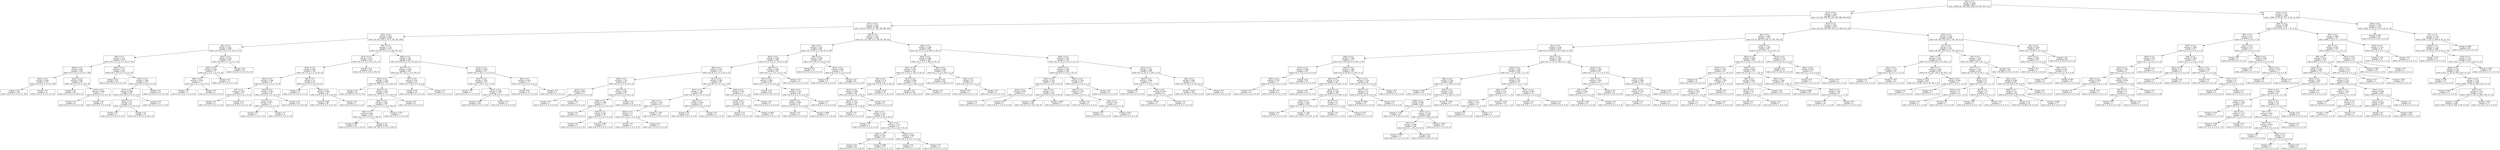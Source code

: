 digraph Tree {
node [shape=box] ;
0 [label="X[2] <= 0.5\nentropy = 3.169\nsamples = 8676\nvalue = [999, 941, 931, 985, 1000, 975, 967, 967, 911]"] ;
1 [label="X[11] <= 0.5\nentropy = 2.943\nsamples = 6711\nvalue = [0, 914, 878, 942, 293, 959, 886, 946, 893]"] ;
0 -> 1 [labeldistance=2.5, labelangle=45, headlabel="True"] ;
2 [label="X[17] <= 0.5\nentropy = 2.537\nsamples = 3599\nvalue = [0, 613, 353, 0, 31, 784, 282, 689, 847]"] ;
1 -> 2 ;
3 [label="X[23] <= 0.5\nentropy = 2.203\nsamples = 2383\nvalue = [0, 501, 253, 0, 10, 0, 233, 581, 805]"] ;
2 -> 3 ;
4 [label="X[5] <= 0.5\nentropy = 1.637\nsamples = 1308\nvalue = [0, 223, 174, 0, 5, 0, 133, 0, 773]"] ;
3 -> 4 ;
5 [label="X[8] <= 0.5\nentropy = 1.18\nsamples = 1072\nvalue = [0, 0, 174, 0, 4, 0, 133, 0, 761]"] ;
4 -> 5 ;
6 [label="X[20] <= 0.5\nentropy = 0.49\nsamples = 818\nvalue = [0, 0, 0, 0, 4, 0, 76, 0, 738]"] ;
5 -> 6 ;
7 [label="X[24] <= 0.5\nentropy = 0.049\nsamples = 733\nvalue = [0, 0, 0, 0, 4, 0, 0, 0, 729]"] ;
6 -> 7 ;
8 [label="entropy = 0.0\nsamples = 729\nvalue = [0, 0, 0, 0, 0, 0, 0, 0, 729]"] ;
7 -> 8 ;
9 [label="entropy = 0.0\nsamples = 4\nvalue = [0, 0, 0, 0, 4, 0, 0, 0, 0]"] ;
7 -> 9 ;
10 [label="X[12] <= 0.5\nentropy = 0.487\nsamples = 85\nvalue = [0, 0, 0, 0, 0, 0, 76, 0, 9]"] ;
6 -> 10 ;
11 [label="entropy = 0.0\nsamples = 68\nvalue = [0, 0, 0, 0, 0, 0, 68, 0, 0]"] ;
10 -> 11 ;
12 [label="X[16] <= 0.5\nentropy = 0.998\nsamples = 17\nvalue = [0, 0, 0, 0, 0, 0, 8, 0, 9]"] ;
10 -> 12 ;
13 [label="entropy = 0.0\nsamples = 8\nvalue = [0, 0, 0, 0, 0, 0, 8, 0, 0]"] ;
12 -> 13 ;
14 [label="entropy = 0.0\nsamples = 9\nvalue = [0, 0, 0, 0, 0, 0, 0, 0, 9]"] ;
12 -> 14 ;
15 [label="X[22] <= 0.5\nentropy = 1.171\nsamples = 254\nvalue = [0, 0, 174, 0, 0, 0, 57, 0, 23]"] ;
5 -> 15 ;
16 [label="entropy = 0.0\nsamples = 132\nvalue = [0, 0, 132, 0, 0, 0, 0, 0, 0]"] ;
15 -> 16 ;
17 [label="X[19] <= 0.5\nentropy = 1.496\nsamples = 122\nvalue = [0, 0, 42, 0, 0, 0, 57, 0, 23]"] ;
15 -> 17 ;
18 [label="X[15] <= 0.5\nentropy = 0.983\nsamples = 99\nvalue = [0, 0, 42, 0, 0, 0, 57, 0, 0]"] ;
17 -> 18 ;
19 [label="X[26] <= 0.5\nentropy = 1.0\nsamples = 82\nvalue = [0, 0, 42, 0, 0, 0, 40, 0, 0]"] ;
18 -> 19 ;
20 [label="entropy = 0.0\nsamples = 3\nvalue = [0, 0, 3, 0, 0, 0, 0, 0, 0]"] ;
19 -> 20 ;
21 [label="entropy = 1.0\nsamples = 79\nvalue = [0, 0, 39, 0, 0, 0, 40, 0, 0]"] ;
19 -> 21 ;
22 [label="entropy = 0.0\nsamples = 17\nvalue = [0, 0, 0, 0, 0, 0, 17, 0, 0]"] ;
18 -> 22 ;
23 [label="entropy = 0.0\nsamples = 23\nvalue = [0, 0, 0, 0, 0, 0, 0, 0, 23]"] ;
17 -> 23 ;
24 [label="X[13] <= 0.5\nentropy = 0.329\nsamples = 236\nvalue = [0, 223, 0, 0, 1, 0, 0, 0, 12]"] ;
4 -> 24 ;
25 [label="X[26] <= 0.5\nentropy = 0.906\nsamples = 15\nvalue = [0, 2, 0, 0, 1, 0, 0, 0, 12]"] ;
24 -> 25 ;
26 [label="X[8] <= 0.5\nentropy = 0.918\nsamples = 3\nvalue = [0, 2, 0, 0, 1, 0, 0, 0, 0]"] ;
25 -> 26 ;
27 [label="entropy = 1.0\nsamples = 2\nvalue = [0, 1, 0, 0, 1, 0, 0, 0, 0]"] ;
26 -> 27 ;
28 [label="entropy = 0.0\nsamples = 1\nvalue = [0, 1, 0, 0, 0, 0, 0, 0, 0]"] ;
26 -> 28 ;
29 [label="entropy = 0.0\nsamples = 12\nvalue = [0, 0, 0, 0, 0, 0, 0, 0, 12]"] ;
25 -> 29 ;
30 [label="entropy = 0.0\nsamples = 221\nvalue = [0, 221, 0, 0, 0, 0, 0, 0, 0]"] ;
24 -> 30 ;
31 [label="X[5] <= 0.5\nentropy = 1.767\nsamples = 1075\nvalue = [0, 278, 79, 0, 5, 0, 100, 581, 32]"] ;
3 -> 31 ;
32 [label="X[13] <= 0.5\nentropy = 0.713\nsamples = 426\nvalue = [0, 0, 0, 0, 3, 0, 21, 371, 31]"] ;
31 -> 32 ;
33 [label="X[19] <= 0.5\nentropy = 1.667\nsamples = 100\nvalue = [0, 0, 0, 0, 3, 0, 21, 45, 31]"] ;
32 -> 33 ;
34 [label="X[10] <= 0.5\nentropy = 1.288\nsamples = 37\nvalue = [0, 0, 0, 0, 3, 0, 21, 13, 0]"] ;
33 -> 34 ;
35 [label="X[7] <= 0.5\nentropy = 0.619\nsamples = 13\nvalue = [0, 0, 0, 0, 0, 0, 2, 11, 0]"] ;
34 -> 35 ;
36 [label="entropy = 0.0\nsamples = 2\nvalue = [0, 0, 0, 0, 0, 0, 2, 0, 0]"] ;
35 -> 36 ;
37 [label="entropy = 0.0\nsamples = 11\nvalue = [0, 0, 0, 0, 0, 0, 0, 11, 0]"] ;
35 -> 37 ;
38 [label="X[26] <= 0.5\nentropy = 0.941\nsamples = 24\nvalue = [0, 0, 0, 0, 3, 0, 19, 2, 0]"] ;
34 -> 38 ;
39 [label="X[15] <= 0.5\nentropy = 0.971\nsamples = 5\nvalue = [0, 0, 0, 0, 3, 0, 0, 2, 0]"] ;
38 -> 39 ;
40 [label="entropy = 0.0\nsamples = 1\nvalue = [0, 0, 0, 0, 1, 0, 0, 0, 0]"] ;
39 -> 40 ;
41 [label="entropy = 1.0\nsamples = 4\nvalue = [0, 0, 0, 0, 2, 0, 0, 2, 0]"] ;
39 -> 41 ;
42 [label="entropy = 0.0\nsamples = 19\nvalue = [0, 0, 0, 0, 0, 0, 19, 0, 0]"] ;
38 -> 42 ;
43 [label="X[6] <= 0.5\nentropy = 1.0\nsamples = 63\nvalue = [0, 0, 0, 0, 0, 0, 0, 32, 31]"] ;
33 -> 43 ;
44 [label="entropy = 0.0\nsamples = 4\nvalue = [0, 0, 0, 0, 0, 0, 0, 4, 0]"] ;
43 -> 44 ;
45 [label="X[24] <= 0.5\nentropy = 0.998\nsamples = 59\nvalue = [0, 0, 0, 0, 0, 0, 0, 28, 31]"] ;
43 -> 45 ;
46 [label="entropy = 0.997\nsamples = 58\nvalue = [0, 0, 0, 0, 0, 0, 0, 27, 31]"] ;
45 -> 46 ;
47 [label="entropy = 0.0\nsamples = 1\nvalue = [0, 0, 0, 0, 0, 0, 0, 1, 0]"] ;
45 -> 47 ;
48 [label="entropy = 0.0\nsamples = 326\nvalue = [0, 0, 0, 0, 0, 0, 0, 326, 0]"] ;
32 -> 48 ;
49 [label="X[20] <= 0.5\nentropy = 1.83\nsamples = 649\nvalue = [0, 278, 79, 0, 2, 0, 79, 210, 1]"] ;
31 -> 49 ;
50 [label="X[13] <= 0.5\nentropy = 1.306\nsamples = 438\nvalue = [0, 207, 29, 0, 1, 0, 0, 201, 0]"] ;
49 -> 50 ;
51 [label="X[19] <= 0.5\nentropy = 1.022\nsamples = 408\nvalue = [0, 206, 0, 0, 1, 0, 0, 201, 0]"] ;
50 -> 51 ;
52 [label="entropy = 0.0\nsamples = 29\nvalue = [0, 29, 0, 0, 0, 0, 0, 0, 0]"] ;
51 -> 52 ;
53 [label="X[10] <= 0.5\nentropy = 1.021\nsamples = 379\nvalue = [0, 177, 0, 0, 1, 0, 0, 201, 0]"] ;
51 -> 53 ;
54 [label="X[24] <= 0.5\nentropy = 1.023\nsamples = 370\nvalue = [0, 177, 0, 0, 1, 0, 0, 192, 0]"] ;
53 -> 54 ;
55 [label="X[6] <= 0.5\nentropy = 0.998\nsamples = 363\nvalue = [0, 173, 0, 0, 0, 0, 0, 190, 0]"] ;
54 -> 55 ;
56 [label="entropy = 0.937\nsamples = 65\nvalue = [0, 23, 0, 0, 0, 0, 0, 42, 0]"] ;
55 -> 56 ;
57 [label="entropy = 1.0\nsamples = 298\nvalue = [0, 150, 0, 0, 0, 0, 0, 148, 0]"] ;
55 -> 57 ;
58 [label="entropy = 1.379\nsamples = 7\nvalue = [0, 4, 0, 0, 1, 0, 0, 2, 0]"] ;
54 -> 58 ;
59 [label="entropy = 0.0\nsamples = 9\nvalue = [0, 0, 0, 0, 0, 0, 0, 9, 0]"] ;
53 -> 59 ;
60 [label="X[7] <= 0.5\nentropy = 0.211\nsamples = 30\nvalue = [0, 1, 29, 0, 0, 0, 0, 0, 0]"] ;
50 -> 60 ;
61 [label="entropy = 0.0\nsamples = 29\nvalue = [0, 0, 29, 0, 0, 0, 0, 0, 0]"] ;
60 -> 61 ;
62 [label="entropy = 0.0\nsamples = 1\nvalue = [0, 1, 0, 0, 0, 0, 0, 0, 0]"] ;
60 -> 62 ;
63 [label="X[15] <= 0.5\nentropy = 1.819\nsamples = 211\nvalue = [0, 71, 50, 0, 1, 0, 79, 9, 1]"] ;
49 -> 63 ;
64 [label="X[12] <= 0.5\nentropy = 1.551\nsamples = 138\nvalue = [0, 71, 50, 0, 1, 0, 7, 9, 0]"] ;
63 -> 64 ;
65 [label="entropy = 0.0\nsamples = 1\nvalue = [0, 0, 0, 0, 1, 0, 0, 0, 0]"] ;
64 -> 65 ;
66 [label="X[10] <= 0.5\nentropy = 1.499\nsamples = 137\nvalue = [0, 71, 50, 0, 0, 0, 7, 9, 0]"] ;
64 -> 66 ;
67 [label="entropy = 1.503\nsamples = 136\nvalue = [0, 70, 50, 0, 0, 0, 7, 9, 0]"] ;
66 -> 67 ;
68 [label="entropy = 0.0\nsamples = 1\nvalue = [0, 1, 0, 0, 0, 0, 0, 0, 0]"] ;
66 -> 68 ;
69 [label="X[9] <= 0.5\nentropy = 0.104\nsamples = 73\nvalue = [0, 0, 0, 0, 0, 0, 72, 0, 1]"] ;
63 -> 69 ;
70 [label="entropy = 0.0\nsamples = 72\nvalue = [0, 0, 0, 0, 0, 0, 72, 0, 0]"] ;
69 -> 70 ;
71 [label="entropy = 0.0\nsamples = 1\nvalue = [0, 0, 0, 0, 0, 0, 0, 0, 1]"] ;
69 -> 71 ;
72 [label="X[0] <= 0.5\nentropy = 1.787\nsamples = 1216\nvalue = [0, 112, 100, 0, 21, 784, 49, 108, 42]"] ;
2 -> 72 ;
73 [label="X[4] <= 0.5\nentropy = 2.521\nsamples = 293\nvalue = [0, 37, 69, 0, 11, 89, 35, 13, 39]"] ;
72 -> 73 ;
74 [label="X[22] <= 0.5\nentropy = 2.298\nsamples = 209\nvalue = [0, 37, 4, 0, 11, 79, 35, 4, 39]"] ;
73 -> 74 ;
75 [label="X[5] <= 0.5\nentropy = 2.337\nsamples = 110\nvalue = [0, 26, 3, 0, 11, 4, 35, 4, 27]"] ;
74 -> 75 ;
76 [label="X[20] <= 0.5\nentropy = 1.331\nsamples = 45\nvalue = [0, 0, 1, 0, 0, 4, 33, 3, 4]"] ;
75 -> 76 ;
77 [label="X[10] <= 0.5\nentropy = 0.811\nsamples = 4\nvalue = [0, 0, 1, 0, 0, 0, 0, 3, 0]"] ;
76 -> 77 ;
78 [label="entropy = 0.0\nsamples = 1\nvalue = [0, 0, 1, 0, 0, 0, 0, 0, 0]"] ;
77 -> 78 ;
79 [label="entropy = 0.0\nsamples = 3\nvalue = [0, 0, 0, 0, 0, 0, 0, 3, 0]"] ;
77 -> 79 ;
80 [label="X[12] <= 0.5\nentropy = 0.907\nsamples = 41\nvalue = [0, 0, 0, 0, 0, 4, 33, 0, 4]"] ;
76 -> 80 ;
81 [label="X[24] <= 0.5\nentropy = 1.468\nsamples = 17\nvalue = [0, 0, 0, 0, 0, 4, 9, 0, 4]"] ;
80 -> 81 ;
82 [label="entropy = 0.0\nsamples = 4\nvalue = [0, 0, 0, 0, 0, 0, 0, 0, 4]"] ;
81 -> 82 ;
83 [label="X[10] <= 0.5\nentropy = 0.89\nsamples = 13\nvalue = [0, 0, 0, 0, 0, 4, 9, 0, 0]"] ;
81 -> 83 ;
84 [label="entropy = 0.0\nsamples = 4\nvalue = [0, 0, 0, 0, 0, 0, 4, 0, 0]"] ;
83 -> 84 ;
85 [label="entropy = 0.991\nsamples = 9\nvalue = [0, 0, 0, 0, 0, 4, 5, 0, 0]"] ;
83 -> 85 ;
86 [label="entropy = 0.0\nsamples = 24\nvalue = [0, 0, 0, 0, 0, 0, 24, 0, 0]"] ;
80 -> 86 ;
87 [label="X[13] <= 0.5\nentropy = 1.895\nsamples = 65\nvalue = [0, 26, 2, 0, 11, 0, 2, 1, 23]"] ;
75 -> 87 ;
88 [label="X[12] <= 0.5\nentropy = 1.403\nsamples = 38\nvalue = [0, 23, 2, 0, 11, 0, 2, 0, 0]"] ;
87 -> 88 ;
89 [label="X[8] <= 0.5\nentropy = 1.199\nsamples = 16\nvalue = [0, 3, 2, 0, 11, 0, 0, 0, 0]"] ;
88 -> 89 ;
90 [label="X[20] <= 0.5\nentropy = 1.0\nsamples = 2\nvalue = [0, 1, 0, 0, 1, 0, 0, 0, 0]"] ;
89 -> 90 ;
91 [label="entropy = 0.0\nsamples = 1\nvalue = [0, 0, 0, 0, 1, 0, 0, 0, 0]"] ;
90 -> 91 ;
92 [label="entropy = 0.0\nsamples = 1\nvalue = [0, 1, 0, 0, 0, 0, 0, 0, 0]"] ;
90 -> 92 ;
93 [label="entropy = 1.149\nsamples = 14\nvalue = [0, 2, 2, 0, 10, 0, 0, 0, 0]"] ;
89 -> 93 ;
94 [label="X[8] <= 0.5\nentropy = 0.439\nsamples = 22\nvalue = [0, 20, 0, 0, 0, 0, 2, 0, 0]"] ;
88 -> 94 ;
95 [label="entropy = 0.0\nsamples = 20\nvalue = [0, 20, 0, 0, 0, 0, 0, 0, 0]"] ;
94 -> 95 ;
96 [label="entropy = 0.0\nsamples = 2\nvalue = [0, 0, 0, 0, 0, 0, 2, 0, 0]"] ;
94 -> 96 ;
97 [label="X[24] <= 0.5\nentropy = 0.725\nsamples = 27\nvalue = [0, 3, 0, 0, 0, 0, 0, 1, 23]"] ;
87 -> 97 ;
98 [label="X[18] <= 0.5\nentropy = 0.25\nsamples = 24\nvalue = [0, 0, 0, 0, 0, 0, 0, 1, 23]"] ;
97 -> 98 ;
99 [label="entropy = 0.0\nsamples = 14\nvalue = [0, 0, 0, 0, 0, 0, 0, 0, 14]"] ;
98 -> 99 ;
100 [label="entropy = 0.469\nsamples = 10\nvalue = [0, 0, 0, 0, 0, 0, 0, 1, 9]"] ;
98 -> 100 ;
101 [label="entropy = 0.0\nsamples = 3\nvalue = [0, 3, 0, 0, 0, 0, 0, 0, 0]"] ;
97 -> 101 ;
102 [label="X[6] <= 0.5\nentropy = 1.092\nsamples = 99\nvalue = [0, 11, 1, 0, 0, 75, 0, 0, 12]"] ;
74 -> 102 ;
103 [label="X[10] <= 0.5\nentropy = 0.662\nsamples = 88\nvalue = [0, 0, 1, 0, 0, 75, 0, 0, 12]"] ;
102 -> 103 ;
104 [label="entropy = 0.0\nsamples = 64\nvalue = [0, 0, 0, 0, 0, 64, 0, 0, 0]"] ;
103 -> 104 ;
105 [label="X[8] <= 0.5\nentropy = 1.207\nsamples = 24\nvalue = [0, 0, 1, 0, 0, 11, 0, 0, 12]"] ;
103 -> 105 ;
106 [label="X[26] <= 0.5\nentropy = 0.999\nsamples = 23\nvalue = [0, 0, 0, 0, 0, 11, 0, 0, 12]"] ;
105 -> 106 ;
107 [label="entropy = 0.0\nsamples = 4\nvalue = [0, 0, 0, 0, 0, 4, 0, 0, 0]"] ;
106 -> 107 ;
108 [label="entropy = 0.949\nsamples = 19\nvalue = [0, 0, 0, 0, 0, 7, 0, 0, 12]"] ;
106 -> 108 ;
109 [label="entropy = 0.0\nsamples = 1\nvalue = [0, 0, 1, 0, 0, 0, 0, 0, 0]"] ;
105 -> 109 ;
110 [label="entropy = 0.0\nsamples = 11\nvalue = [0, 11, 0, 0, 0, 0, 0, 0, 0]"] ;
102 -> 110 ;
111 [label="X[8] <= 0.5\nentropy = 0.997\nsamples = 84\nvalue = [0, 0, 65, 0, 0, 10, 0, 9, 0]"] ;
73 -> 111 ;
112 [label="entropy = 0.0\nsamples = 10\nvalue = [0, 0, 0, 0, 0, 10, 0, 0, 0]"] ;
111 -> 112 ;
113 [label="X[12] <= 0.5\nentropy = 0.534\nsamples = 74\nvalue = [0, 0, 65, 0, 0, 0, 0, 9, 0]"] ;
111 -> 113 ;
114 [label="entropy = 0.0\nsamples = 9\nvalue = [0, 0, 0, 0, 0, 0, 0, 9, 0]"] ;
113 -> 114 ;
115 [label="entropy = 0.0\nsamples = 65\nvalue = [0, 0, 65, 0, 0, 0, 0, 0, 0]"] ;
113 -> 115 ;
116 [label="X[8] <= 0.5\nentropy = 1.294\nsamples = 923\nvalue = [0, 75, 31, 0, 10, 695, 14, 95, 3]"] ;
72 -> 116 ;
117 [label="X[18] <= 0.5\nentropy = 0.694\nsamples = 549\nvalue = [0, 1, 0, 0, 5, 483, 13, 45, 2]"] ;
116 -> 117 ;
118 [label="X[21] <= 0.5\nentropy = 1.307\nsamples = 202\nvalue = [0, 0, 0, 0, 5, 138, 13, 44, 2]"] ;
117 -> 118 ;
119 [label="X[3] <= 0.5\nentropy = 1.73\nsamples = 81\nvalue = [0, 0, 0, 0, 4, 18, 13, 44, 2]"] ;
118 -> 119 ;
120 [label="X[14] <= 0.5\nentropy = 1.486\nsamples = 69\nvalue = [0, 0, 0, 0, 4, 16, 3, 44, 2]"] ;
119 -> 120 ;
121 [label="X[23] <= 0.5\nentropy = 1.238\nsamples = 65\nvalue = [0, 0, 0, 0, 0, 16, 3, 44, 2]"] ;
120 -> 121 ;
122 [label="entropy = 0.0\nsamples = 3\nvalue = [0, 0, 0, 0, 0, 0, 3, 0, 0]"] ;
121 -> 122 ;
123 [label="X[4] <= 0.5\nentropy = 1.015\nsamples = 62\nvalue = [0, 0, 0, 0, 0, 16, 0, 44, 2]"] ;
121 -> 123 ;
124 [label="entropy = 0.0\nsamples = 11\nvalue = [0, 0, 0, 0, 0, 0, 0, 11, 0]"] ;
123 -> 124 ;
125 [label="X[7] <= 0.5\nentropy = 1.114\nsamples = 51\nvalue = [0, 0, 0, 0, 0, 16, 0, 33, 2]"] ;
123 -> 125 ;
126 [label="X[20] <= 0.5\nentropy = 0.811\nsamples = 44\nvalue = [0, 0, 0, 0, 0, 11, 0, 33, 0]"] ;
125 -> 126 ;
127 [label="entropy = 0.0\nsamples = 26\nvalue = [0, 0, 0, 0, 0, 0, 0, 26, 0]"] ;
126 -> 127 ;
128 [label="entropy = 0.964\nsamples = 18\nvalue = [0, 0, 0, 0, 0, 11, 0, 7, 0]"] ;
126 -> 128 ;
129 [label="X[26] <= 0.5\nentropy = 0.863\nsamples = 7\nvalue = [0, 0, 0, 0, 0, 5, 0, 0, 2]"] ;
125 -> 129 ;
130 [label="entropy = 0.0\nsamples = 5\nvalue = [0, 0, 0, 0, 0, 5, 0, 0, 0]"] ;
129 -> 130 ;
131 [label="entropy = 0.0\nsamples = 2\nvalue = [0, 0, 0, 0, 0, 0, 0, 0, 2]"] ;
129 -> 131 ;
132 [label="entropy = 0.0\nsamples = 4\nvalue = [0, 0, 0, 0, 4, 0, 0, 0, 0]"] ;
120 -> 132 ;
133 [label="entropy = 0.65\nsamples = 12\nvalue = [0, 0, 0, 0, 0, 2, 10, 0, 0]"] ;
119 -> 133 ;
134 [label="X[14] <= 0.5\nentropy = 0.069\nsamples = 121\nvalue = [0, 0, 0, 0, 1, 120, 0, 0, 0]"] ;
118 -> 134 ;
135 [label="entropy = 0.0\nsamples = 120\nvalue = [0, 0, 0, 0, 0, 120, 0, 0, 0]"] ;
134 -> 135 ;
136 [label="entropy = 0.0\nsamples = 1\nvalue = [0, 0, 0, 0, 1, 0, 0, 0, 0]"] ;
134 -> 136 ;
137 [label="X[6] <= 0.5\nentropy = 0.057\nsamples = 347\nvalue = [0, 1, 0, 0, 0, 345, 0, 1, 0]"] ;
117 -> 137 ;
138 [label="entropy = 0.0\nsamples = 345\nvalue = [0, 0, 0, 0, 0, 345, 0, 0, 0]"] ;
137 -> 138 ;
139 [label="X[22] <= 0.5\nentropy = 1.0\nsamples = 2\nvalue = [0, 1, 0, 0, 0, 0, 0, 1, 0]"] ;
137 -> 139 ;
140 [label="entropy = 0.0\nsamples = 1\nvalue = [0, 0, 0, 0, 0, 0, 0, 1, 0]"] ;
139 -> 140 ;
141 [label="entropy = 0.0\nsamples = 1\nvalue = [0, 1, 0, 0, 0, 0, 0, 0, 0]"] ;
139 -> 141 ;
142 [label="X[20] <= 0.5\nentropy = 1.742\nsamples = 374\nvalue = [0, 74, 31, 0, 5, 212, 1, 50, 1]"] ;
116 -> 142 ;
143 [label="X[19] <= 0.5\nentropy = 1.769\nsamples = 186\nvalue = [0, 62, 6, 0, 0, 67, 0, 50, 1]"] ;
142 -> 143 ;
144 [label="X[23] <= 0.5\nentropy = 1.615\nsamples = 170\nvalue = [0, 53, 1, 0, 0, 67, 0, 49, 0]"] ;
143 -> 144 ;
145 [label="X[14] <= 0.5\nentropy = 0.918\nsamples = 3\nvalue = [0, 2, 1, 0, 0, 0, 0, 0, 0]"] ;
144 -> 145 ;
146 [label="entropy = 0.0\nsamples = 2\nvalue = [0, 2, 0, 0, 0, 0, 0, 0, 0]"] ;
145 -> 146 ;
147 [label="entropy = 0.0\nsamples = 1\nvalue = [0, 0, 1, 0, 0, 0, 0, 0, 0]"] ;
145 -> 147 ;
148 [label="X[4] <= 0.5\nentropy = 1.57\nsamples = 167\nvalue = [0, 51, 0, 0, 0, 67, 0, 49, 0]"] ;
144 -> 148 ;
149 [label="entropy = 1.566\nsamples = 160\nvalue = [0, 51, 0, 0, 0, 65, 0, 44, 0]"] ;
148 -> 149 ;
150 [label="entropy = 0.863\nsamples = 7\nvalue = [0, 0, 0, 0, 0, 2, 0, 5, 0]"] ;
148 -> 150 ;
151 [label="X[25] <= 0.5\nentropy = 1.491\nsamples = 16\nvalue = [0, 9, 5, 0, 0, 0, 0, 1, 1]"] ;
143 -> 151 ;
152 [label="X[23] <= 0.5\nentropy = 1.149\nsamples = 7\nvalue = [0, 0, 5, 0, 0, 0, 0, 1, 1]"] ;
151 -> 152 ;
153 [label="entropy = 0.0\nsamples = 1\nvalue = [0, 0, 0, 0, 0, 0, 0, 0, 1]"] ;
152 -> 153 ;
154 [label="X[4] <= 0.5\nentropy = 0.65\nsamples = 6\nvalue = [0, 0, 5, 0, 0, 0, 0, 1, 0]"] ;
152 -> 154 ;
155 [label="entropy = 0.0\nsamples = 2\nvalue = [0, 0, 2, 0, 0, 0, 0, 0, 0]"] ;
154 -> 155 ;
156 [label="entropy = 0.811\nsamples = 4\nvalue = [0, 0, 3, 0, 0, 0, 0, 1, 0]"] ;
154 -> 156 ;
157 [label="entropy = 0.0\nsamples = 9\nvalue = [0, 9, 0, 0, 0, 0, 0, 0, 0]"] ;
151 -> 157 ;
158 [label="X[13] <= 0.5\nentropy = 1.109\nsamples = 188\nvalue = [0, 12, 25, 0, 5, 145, 1, 0, 0]"] ;
142 -> 158 ;
159 [label="X[25] <= 0.5\nentropy = 1.296\nsamples = 13\nvalue = [0, 0, 7, 0, 5, 0, 1, 0, 0]"] ;
158 -> 159 ;
160 [label="entropy = 0.0\nsamples = 5\nvalue = [0, 0, 0, 0, 5, 0, 0, 0, 0]"] ;
159 -> 160 ;
161 [label="X[5] <= 0.5\nentropy = 0.544\nsamples = 8\nvalue = [0, 0, 7, 0, 0, 0, 1, 0, 0]"] ;
159 -> 161 ;
162 [label="entropy = 0.811\nsamples = 4\nvalue = [0, 0, 3, 0, 0, 0, 1, 0, 0]"] ;
161 -> 162 ;
163 [label="entropy = 0.0\nsamples = 4\nvalue = [0, 0, 4, 0, 0, 0, 0, 0, 0]"] ;
161 -> 163 ;
164 [label="X[4] <= 0.5\nentropy = 0.827\nsamples = 175\nvalue = [0, 12, 18, 0, 0, 145, 0, 0, 0]"] ;
158 -> 164 ;
165 [label="entropy = 0.857\nsamples = 166\nvalue = [0, 12, 18, 0, 0, 136, 0, 0, 0]"] ;
164 -> 165 ;
166 [label="entropy = 0.0\nsamples = 9\nvalue = [0, 0, 0, 0, 0, 9, 0, 0, 0]"] ;
164 -> 166 ;
167 [label="X[12] <= 0.5\nentropy = 2.661\nsamples = 3112\nvalue = [0, 301, 525, 942, 262, 175, 604, 257, 46]"] ;
1 -> 167 ;
168 [label="X[4] <= 0.5\nentropy = 2.497\nsamples = 1503\nvalue = [0, 19, 249, 216, 262, 10, 455, 249, 43]"] ;
167 -> 168 ;
169 [label="X[1] <= 0.5\nentropy = 2.148\nsamples = 1076\nvalue = [0, 19, 244, 57, 261, 8, 432, 12, 43]"] ;
168 -> 169 ;
170 [label="X[20] <= 0.5\nentropy = 1.444\nsamples = 717\nvalue = [0, 8, 232, 24, 19, 0, 423, 11, 0]"] ;
169 -> 170 ;
171 [label="X[13] <= 0.5\nentropy = 0.364\nsamples = 187\nvalue = [0, 0, 174, 0, 13, 0, 0, 0, 0]"] ;
170 -> 171 ;
172 [label="X[25] <= 0.5\nentropy = 0.787\nsamples = 17\nvalue = [0, 0, 4, 0, 13, 0, 0, 0, 0]"] ;
171 -> 172 ;
173 [label="entropy = 0.0\nsamples = 13\nvalue = [0, 0, 0, 0, 13, 0, 0, 0, 0]"] ;
172 -> 173 ;
174 [label="entropy = 0.0\nsamples = 4\nvalue = [0, 0, 4, 0, 0, 0, 0, 0, 0]"] ;
172 -> 174 ;
175 [label="entropy = 0.0\nsamples = 170\nvalue = [0, 0, 170, 0, 0, 0, 0, 0, 0]"] ;
171 -> 175 ;
176 [label="X[16] <= 0.5\nentropy = 1.092\nsamples = 530\nvalue = [0, 8, 58, 24, 6, 0, 423, 11, 0]"] ;
170 -> 176 ;
177 [label="X[8] <= 0.5\nentropy = 0.704\nsamples = 481\nvalue = [0, 8, 37, 2, 0, 0, 423, 11, 0]"] ;
176 -> 177 ;
178 [label="entropy = 0.0\nsamples = 277\nvalue = [0, 0, 0, 0, 0, 0, 277, 0, 0]"] ;
177 -> 178 ;
179 [label="X[22] <= 0.5\nentropy = 1.268\nsamples = 204\nvalue = [0, 8, 37, 2, 0, 0, 146, 11, 0]"] ;
177 -> 179 ;
180 [label="X[26] <= 0.5\nentropy = 1.224\nsamples = 198\nvalue = [0, 5, 37, 2, 0, 0, 143, 11, 0]"] ;
179 -> 180 ;
181 [label="entropy = 0.0\nsamples = 3\nvalue = [0, 0, 3, 0, 0, 0, 0, 0, 0]"] ;
180 -> 181 ;
182 [label="entropy = 1.205\nsamples = 195\nvalue = [0, 5, 34, 2, 0, 0, 143, 11, 0]"] ;
180 -> 182 ;
183 [label="X[13] <= 0.5\nentropy = 1.0\nsamples = 6\nvalue = [0, 3, 0, 0, 0, 0, 3, 0, 0]"] ;
179 -> 183 ;
184 [label="entropy = 0.0\nsamples = 1\nvalue = [0, 0, 0, 0, 0, 0, 1, 0, 0]"] ;
183 -> 184 ;
185 [label="entropy = 0.971\nsamples = 5\nvalue = [0, 3, 0, 0, 0, 0, 2, 0, 0]"] ;
183 -> 185 ;
186 [label="X[7] <= 0.5\nentropy = 1.414\nsamples = 49\nvalue = [0, 0, 21, 22, 6, 0, 0, 0, 0]"] ;
176 -> 186 ;
187 [label="X[14] <= 0.5\nentropy = 1.0\nsamples = 43\nvalue = [0, 0, 21, 22, 0, 0, 0, 0, 0]"] ;
186 -> 187 ;
188 [label="entropy = 0.996\nsamples = 41\nvalue = [0, 0, 19, 22, 0, 0, 0, 0, 0]"] ;
187 -> 188 ;
189 [label="entropy = 0.0\nsamples = 2\nvalue = [0, 0, 2, 0, 0, 0, 0, 0, 0]"] ;
187 -> 189 ;
190 [label="entropy = 0.0\nsamples = 6\nvalue = [0, 0, 0, 0, 6, 0, 0, 0, 0]"] ;
186 -> 190 ;
191 [label="X[13] <= 0.5\nentropy = 1.664\nsamples = 359\nvalue = [0, 11, 12, 33, 242, 8, 9, 1, 43]"] ;
169 -> 191 ;
192 [label="X[24] <= 0.5\nentropy = 1.195\nsamples = 299\nvalue = [0, 7, 11, 16, 242, 7, 9, 1, 6]"] ;
191 -> 192 ;
193 [label="X[8] <= 0.5\nentropy = 0.794\nsamples = 269\nvalue = [0, 1, 7, 5, 238, 4, 8, 0, 6]"] ;
192 -> 193 ;
194 [label="entropy = 2.063\nsamples = 19\nvalue = [0, 0, 0, 1, 8, 4, 3, 0, 3]"] ;
193 -> 194 ;
195 [label="X[21] <= 0.5\nentropy = 0.572\nsamples = 250\nvalue = [0, 1, 7, 4, 230, 0, 5, 0, 3]"] ;
193 -> 195 ;
196 [label="X[20] <= 0.5\nentropy = 0.393\nsamples = 241\nvalue = [0, 1, 7, 2, 228, 0, 0, 0, 3]"] ;
195 -> 196 ;
197 [label="entropy = 1.129\nsamples = 37\nvalue = [0, 1, 5, 0, 28, 0, 0, 0, 3]"] ;
196 -> 197 ;
198 [label="X[15] <= 0.5\nentropy = 0.159\nsamples = 204\nvalue = [0, 0, 2, 2, 200, 0, 0, 0, 0]"] ;
196 -> 198 ;
199 [label="X[5] <= 0.5\nentropy = 0.046\nsamples = 198\nvalue = [0, 0, 0, 1, 197, 0, 0, 0, 0]"] ;
198 -> 199 ;
200 [label="entropy = 0.918\nsamples = 3\nvalue = [0, 0, 0, 1, 2, 0, 0, 0, 0]"] ;
199 -> 200 ;
201 [label="entropy = 0.0\nsamples = 195\nvalue = [0, 0, 0, 0, 195, 0, 0, 0, 0]"] ;
199 -> 201 ;
202 [label="entropy = 1.459\nsamples = 6\nvalue = [0, 0, 2, 1, 3, 0, 0, 0, 0]"] ;
198 -> 202 ;
203 [label="entropy = 1.436\nsamples = 9\nvalue = [0, 0, 0, 2, 2, 0, 5, 0, 0]"] ;
195 -> 203 ;
204 [label="X[19] <= 0.5\nentropy = 2.43\nsamples = 30\nvalue = [0, 6, 4, 11, 4, 3, 1, 1, 0]"] ;
192 -> 204 ;
205 [label="X[8] <= 0.5\nentropy = 2.571\nsamples = 20\nvalue = [0, 6, 4, 2, 3, 3, 1, 1, 0]"] ;
204 -> 205 ;
206 [label="X[22] <= 0.5\nentropy = 1.571\nsamples = 10\nvalue = [0, 6, 0, 1, 2, 1, 0, 0, 0]"] ;
205 -> 206 ;
207 [label="entropy = 0.0\nsamples = 6\nvalue = [0, 6, 0, 0, 0, 0, 0, 0, 0]"] ;
206 -> 207 ;
208 [label="entropy = 1.5\nsamples = 4\nvalue = [0, 0, 0, 1, 2, 1, 0, 0, 0]"] ;
206 -> 208 ;
209 [label="entropy = 2.322\nsamples = 10\nvalue = [0, 0, 4, 1, 1, 2, 1, 1, 0]"] ;
205 -> 209 ;
210 [label="X[17] <= 0.5\nentropy = 0.469\nsamples = 10\nvalue = [0, 0, 0, 9, 1, 0, 0, 0, 0]"] ;
204 -> 210 ;
211 [label="entropy = 1.0\nsamples = 2\nvalue = [0, 0, 0, 1, 1, 0, 0, 0, 0]"] ;
210 -> 211 ;
212 [label="entropy = 0.0\nsamples = 8\nvalue = [0, 0, 0, 8, 0, 0, 0, 0, 0]"] ;
210 -> 212 ;
213 [label="X[24] <= 0.5\nentropy = 1.403\nsamples = 60\nvalue = [0, 4, 1, 17, 0, 1, 0, 0, 37]"] ;
191 -> 213 ;
214 [label="X[5] <= 0.5\nentropy = 0.453\nsamples = 40\nvalue = [0, 0, 0, 2, 0, 1, 0, 0, 37]"] ;
213 -> 214 ;
215 [label="X[8] <= 0.5\nentropy = 0.906\nsamples = 15\nvalue = [0, 0, 0, 2, 0, 1, 0, 0, 12]"] ;
214 -> 215 ;
216 [label="entropy = 1.041\nsamples = 12\nvalue = [0, 0, 0, 2, 0, 1, 0, 0, 9]"] ;
215 -> 216 ;
217 [label="entropy = 0.0\nsamples = 3\nvalue = [0, 0, 0, 0, 0, 0, 0, 0, 3]"] ;
215 -> 217 ;
218 [label="entropy = 0.0\nsamples = 25\nvalue = [0, 0, 0, 0, 0, 0, 0, 0, 25]"] ;
214 -> 218 ;
219 [label="X[16] <= 0.5\nentropy = 0.992\nsamples = 20\nvalue = [0, 4, 1, 15, 0, 0, 0, 0, 0]"] ;
213 -> 219 ;
220 [label="X[18] <= 0.5\nentropy = 0.722\nsamples = 5\nvalue = [0, 4, 1, 0, 0, 0, 0, 0, 0]"] ;
219 -> 220 ;
221 [label="entropy = 0.0\nsamples = 1\nvalue = [0, 0, 1, 0, 0, 0, 0, 0, 0]"] ;
220 -> 221 ;
222 [label="entropy = 0.0\nsamples = 4\nvalue = [0, 4, 0, 0, 0, 0, 0, 0, 0]"] ;
220 -> 222 ;
223 [label="entropy = 0.0\nsamples = 15\nvalue = [0, 0, 0, 15, 0, 0, 0, 0, 0]"] ;
219 -> 223 ;
224 [label="X[16] <= 0.5\nentropy = 1.361\nsamples = 427\nvalue = [0, 0, 5, 159, 1, 2, 23, 237, 0]"] ;
168 -> 224 ;
225 [label="X[23] <= 0.5\nentropy = 1.006\nsamples = 292\nvalue = [0, 0, 5, 26, 1, 2, 21, 237, 0]"] ;
224 -> 225 ;
226 [label="X[19] <= 0.5\nentropy = 1.418\nsamples = 22\nvalue = [0, 0, 5, 2, 0, 1, 14, 0, 0]"] ;
225 -> 226 ;
227 [label="entropy = 0.0\nsamples = 14\nvalue = [0, 0, 0, 0, 0, 0, 14, 0, 0]"] ;
226 -> 227 ;
228 [label="X[26] <= 0.5\nentropy = 1.299\nsamples = 8\nvalue = [0, 0, 5, 2, 0, 1, 0, 0, 0]"] ;
226 -> 228 ;
229 [label="X[15] <= 0.5\nentropy = 0.918\nsamples = 3\nvalue = [0, 0, 0, 2, 0, 1, 0, 0, 0]"] ;
228 -> 229 ;
230 [label="entropy = 1.0\nsamples = 2\nvalue = [0, 0, 0, 1, 0, 1, 0, 0, 0]"] ;
229 -> 230 ;
231 [label="entropy = 0.0\nsamples = 1\nvalue = [0, 0, 0, 1, 0, 0, 0, 0, 0]"] ;
229 -> 231 ;
232 [label="entropy = 0.0\nsamples = 5\nvalue = [0, 0, 5, 0, 0, 0, 0, 0, 0]"] ;
228 -> 232 ;
233 [label="X[20] <= 0.5\nentropy = 0.672\nsamples = 270\nvalue = [0, 0, 0, 24, 1, 1, 7, 237, 0]"] ;
225 -> 233 ;
234 [label="X[6] <= 0.5\nentropy = 0.051\nsamples = 176\nvalue = [0, 0, 0, 0, 1, 0, 0, 175, 0]"] ;
233 -> 234 ;
235 [label="X[14] <= 0.5\nentropy = 1.0\nsamples = 2\nvalue = [0, 0, 0, 0, 1, 0, 0, 1, 0]"] ;
234 -> 235 ;
236 [label="entropy = 0.0\nsamples = 1\nvalue = [0, 0, 0, 0, 0, 0, 0, 1, 0]"] ;
235 -> 236 ;
237 [label="entropy = 0.0\nsamples = 1\nvalue = [0, 0, 0, 0, 1, 0, 0, 0, 0]"] ;
235 -> 237 ;
238 [label="entropy = 0.0\nsamples = 174\nvalue = [0, 0, 0, 0, 0, 0, 0, 174, 0]"] ;
234 -> 238 ;
239 [label="X[6] <= 0.5\nentropy = 1.248\nsamples = 94\nvalue = [0, 0, 0, 24, 0, 1, 7, 62, 0]"] ;
233 -> 239 ;
240 [label="entropy = 0.861\nsamples = 55\nvalue = [0, 0, 0, 4, 0, 0, 6, 45, 0]"] ;
239 -> 240 ;
241 [label="X[25] <= 0.5\nentropy = 1.287\nsamples = 39\nvalue = [0, 0, 0, 20, 0, 1, 1, 17, 0]"] ;
239 -> 241 ;
242 [label="entropy = 1.31\nsamples = 36\nvalue = [0, 0, 0, 17, 0, 1, 1, 17, 0]"] ;
241 -> 242 ;
243 [label="entropy = 0.0\nsamples = 3\nvalue = [0, 0, 0, 3, 0, 0, 0, 0, 0]"] ;
241 -> 243 ;
244 [label="X[14] <= 0.5\nentropy = 0.111\nsamples = 135\nvalue = [0, 0, 0, 133, 0, 0, 2, 0, 0]"] ;
224 -> 244 ;
245 [label="entropy = 0.0\nsamples = 132\nvalue = [0, 0, 0, 132, 0, 0, 0, 0, 0]"] ;
244 -> 245 ;
246 [label="X[20] <= 0.5\nentropy = 0.918\nsamples = 3\nvalue = [0, 0, 0, 1, 0, 0, 2, 0, 0]"] ;
244 -> 246 ;
247 [label="entropy = 0.0\nsamples = 1\nvalue = [0, 0, 0, 1, 0, 0, 0, 0, 0]"] ;
246 -> 247 ;
248 [label="entropy = 0.0\nsamples = 2\nvalue = [0, 0, 0, 0, 0, 0, 2, 0, 0]"] ;
246 -> 248 ;
249 [label="X[19] <= 0.5\nentropy = 2.104\nsamples = 1609\nvalue = [0, 282, 276, 726, 0, 165, 149, 8, 3]"] ;
167 -> 249 ;
250 [label="X[7] <= 0.5\nentropy = 2.31\nsamples = 1135\nvalue = [0, 281, 276, 272, 0, 150, 149, 4, 3]"] ;
249 -> 250 ;
251 [label="X[23] <= 0.5\nentropy = 2.121\nsamples = 702\nvalue = [0, 53, 276, 165, 0, 55, 148, 3, 2]"] ;
250 -> 251 ;
252 [label="X[3] <= 0.5\nentropy = 1.732\nsamples = 60\nvalue = [0, 0, 29, 9, 0, 17, 5, 0, 0]"] ;
251 -> 252 ;
253 [label="entropy = 0.0\nsamples = 15\nvalue = [0, 0, 15, 0, 0, 0, 0, 0, 0]"] ;
252 -> 253 ;
254 [label="entropy = 1.871\nsamples = 45\nvalue = [0, 0, 14, 9, 0, 17, 5, 0, 0]"] ;
252 -> 254 ;
255 [label="X[4] <= 0.5\nentropy = 2.109\nsamples = 642\nvalue = [0, 53, 247, 156, 0, 38, 143, 3, 2]"] ;
251 -> 255 ;
256 [label="entropy = 2.117\nsamples = 634\nvalue = [0, 53, 240, 156, 0, 38, 142, 3, 2]"] ;
255 -> 256 ;
257 [label="X[16] <= 0.5\nentropy = 0.544\nsamples = 8\nvalue = [0, 0, 7, 0, 0, 0, 1, 0, 0]"] ;
255 -> 257 ;
258 [label="entropy = 0.0\nsamples = 7\nvalue = [0, 0, 7, 0, 0, 0, 0, 0, 0]"] ;
257 -> 258 ;
259 [label="entropy = 0.0\nsamples = 1\nvalue = [0, 0, 0, 0, 0, 0, 1, 0, 0]"] ;
257 -> 259 ;
260 [label="X[5] <= 0.5\nentropy = 1.526\nsamples = 433\nvalue = [0, 228, 0, 107, 0, 95, 1, 1, 1]"] ;
250 -> 260 ;
261 [label="X[17] <= 0.5\nentropy = 1.116\nsamples = 205\nvalue = [0, 0, 0, 107, 0, 95, 1, 1, 1]"] ;
260 -> 261 ;
262 [label="X[23] <= 0.5\nentropy = 2.0\nsamples = 4\nvalue = [0, 0, 0, 1, 0, 0, 1, 1, 1]"] ;
261 -> 262 ;
263 [label="X[18] <= 0.5\nentropy = 1.0\nsamples = 2\nvalue = [0, 0, 0, 1, 0, 0, 1, 0, 0]"] ;
262 -> 263 ;
264 [label="entropy = 0.0\nsamples = 1\nvalue = [0, 0, 0, 0, 0, 0, 1, 0, 0]"] ;
263 -> 264 ;
265 [label="entropy = 0.0\nsamples = 1\nvalue = [0, 0, 0, 1, 0, 0, 0, 0, 0]"] ;
263 -> 265 ;
266 [label="X[0] <= 0.5\nentropy = 1.0\nsamples = 2\nvalue = [0, 0, 0, 0, 0, 0, 0, 1, 1]"] ;
262 -> 266 ;
267 [label="entropy = 0.0\nsamples = 1\nvalue = [0, 0, 0, 0, 0, 0, 0, 1, 0]"] ;
266 -> 267 ;
268 [label="entropy = 0.0\nsamples = 1\nvalue = [0, 0, 0, 0, 0, 0, 0, 0, 1]"] ;
266 -> 268 ;
269 [label="X[4] <= 0.5\nentropy = 0.998\nsamples = 201\nvalue = [0, 0, 0, 106, 0, 95, 0, 0, 0]"] ;
261 -> 269 ;
270 [label="X[20] <= 0.5\nentropy = 1.0\nsamples = 192\nvalue = [0, 0, 0, 97, 0, 95, 0, 0, 0]"] ;
269 -> 270 ;
271 [label="entropy = 1.0\nsamples = 175\nvalue = [0, 0, 0, 88, 0, 87, 0, 0, 0]"] ;
270 -> 271 ;
272 [label="entropy = 0.998\nsamples = 17\nvalue = [0, 0, 0, 9, 0, 8, 0, 0, 0]"] ;
270 -> 272 ;
273 [label="entropy = 0.0\nsamples = 9\nvalue = [0, 0, 0, 9, 0, 0, 0, 0, 0]"] ;
269 -> 273 ;
274 [label="entropy = 0.0\nsamples = 228\nvalue = [0, 228, 0, 0, 0, 0, 0, 0, 0]"] ;
260 -> 274 ;
275 [label="X[1] <= 0.5\nentropy = 0.294\nsamples = 474\nvalue = [0, 1, 0, 454, 0, 15, 0, 4, 0]"] ;
249 -> 275 ;
276 [label="X[17] <= 0.5\nentropy = 0.992\nsamples = 20\nvalue = [0, 1, 0, 0, 0, 15, 0, 4, 0]"] ;
275 -> 276 ;
277 [label="entropy = 0.0\nsamples = 1\nvalue = [0, 1, 0, 0, 0, 0, 0, 0, 0]"] ;
276 -> 277 ;
278 [label="X[5] <= 0.5\nentropy = 0.742\nsamples = 19\nvalue = [0, 0, 0, 0, 0, 15, 0, 4, 0]"] ;
276 -> 278 ;
279 [label="entropy = 0.0\nsamples = 6\nvalue = [0, 0, 0, 0, 0, 6, 0, 0, 0]"] ;
278 -> 279 ;
280 [label="entropy = 0.89\nsamples = 13\nvalue = [0, 0, 0, 0, 0, 9, 0, 4, 0]"] ;
278 -> 280 ;
281 [label="entropy = 0.0\nsamples = 454\nvalue = [0, 0, 0, 454, 0, 0, 0, 0, 0]"] ;
275 -> 281 ;
282 [label="X[14] <= 0.5\nentropy = 1.751\nsamples = 1965\nvalue = [999, 27, 53, 43, 707, 16, 81, 21, 18]"] ;
0 -> 282 [labeldistance=2.5, labelangle=-45, headlabel="False"] ;
283 [label="X[26] <= 0.5\nentropy = 0.798\nsamples = 795\nvalue = [706, 10, 25, 12, 0, 7, 21, 8, 6]"] ;
282 -> 283 ;
284 [label="X[6] <= 0.5\nentropy = 2.77\nsamples = 38\nvalue = [7, 5, 3, 6, 0, 6, 6, 5, 0]"] ;
283 -> 284 ;
285 [label="X[17] <= 0.5\nentropy = 2.588\nsamples = 25\nvalue = [2, 5, 3, 2, 0, 6, 6, 1, 0]"] ;
284 -> 285 ;
286 [label="X[20] <= 0.5\nentropy = 2.04\nsamples = 11\nvalue = [2, 1, 2, 0, 0, 0, 5, 1, 0]"] ;
285 -> 286 ;
287 [label="X[18] <= 0.5\nentropy = 1.918\nsamples = 6\nvalue = [2, 1, 2, 0, 0, 0, 0, 1, 0]"] ;
286 -> 287 ;
288 [label="X[23] <= 0.5\nentropy = 0.918\nsamples = 3\nvalue = [0, 0, 2, 0, 0, 0, 0, 1, 0]"] ;
287 -> 288 ;
289 [label="entropy = 0.0\nsamples = 2\nvalue = [0, 0, 2, 0, 0, 0, 0, 0, 0]"] ;
288 -> 289 ;
290 [label="entropy = 0.0\nsamples = 1\nvalue = [0, 0, 0, 0, 0, 0, 0, 1, 0]"] ;
288 -> 290 ;
291 [label="X[25] <= 0.5\nentropy = 0.918\nsamples = 3\nvalue = [2, 1, 0, 0, 0, 0, 0, 0, 0]"] ;
287 -> 291 ;
292 [label="X[3] <= 0.5\nentropy = 1.0\nsamples = 2\nvalue = [1, 1, 0, 0, 0, 0, 0, 0, 0]"] ;
291 -> 292 ;
293 [label="entropy = 0.0\nsamples = 1\nvalue = [0, 1, 0, 0, 0, 0, 0, 0, 0]"] ;
292 -> 293 ;
294 [label="entropy = 0.0\nsamples = 1\nvalue = [1, 0, 0, 0, 0, 0, 0, 0, 0]"] ;
292 -> 294 ;
295 [label="entropy = 0.0\nsamples = 1\nvalue = [1, 0, 0, 0, 0, 0, 0, 0, 0]"] ;
291 -> 295 ;
296 [label="entropy = 0.0\nsamples = 5\nvalue = [0, 0, 0, 0, 0, 0, 5, 0, 0]"] ;
286 -> 296 ;
297 [label="X[8] <= 0.5\nentropy = 1.985\nsamples = 14\nvalue = [0, 4, 1, 2, 0, 6, 1, 0, 0]"] ;
285 -> 297 ;
298 [label="X[23] <= 0.5\nentropy = 1.0\nsamples = 8\nvalue = [0, 4, 0, 0, 0, 4, 0, 0, 0]"] ;
297 -> 298 ;
299 [label="entropy = 0.0\nsamples = 4\nvalue = [0, 0, 0, 0, 0, 4, 0, 0, 0]"] ;
298 -> 299 ;
300 [label="entropy = 0.0\nsamples = 4\nvalue = [0, 4, 0, 0, 0, 0, 0, 0, 0]"] ;
298 -> 300 ;
301 [label="X[11] <= 0.5\nentropy = 1.918\nsamples = 6\nvalue = [0, 0, 1, 2, 0, 2, 1, 0, 0]"] ;
297 -> 301 ;
302 [label="entropy = 0.0\nsamples = 2\nvalue = [0, 0, 0, 0, 0, 2, 0, 0, 0]"] ;
301 -> 302 ;
303 [label="X[13] <= 0.5\nentropy = 1.5\nsamples = 4\nvalue = [0, 0, 1, 2, 0, 0, 1, 0, 0]"] ;
301 -> 303 ;
304 [label="entropy = 0.0\nsamples = 2\nvalue = [0, 0, 0, 2, 0, 0, 0, 0, 0]"] ;
303 -> 304 ;
305 [label="entropy = 1.0\nsamples = 2\nvalue = [0, 0, 1, 0, 0, 0, 1, 0, 0]"] ;
303 -> 305 ;
306 [label="X[21] <= 0.5\nentropy = 1.577\nsamples = 13\nvalue = [5, 0, 0, 4, 0, 0, 0, 4, 0]"] ;
284 -> 306 ;
307 [label="entropy = 0.0\nsamples = 4\nvalue = [0, 0, 0, 0, 0, 0, 0, 4, 0]"] ;
306 -> 307 ;
308 [label="X[20] <= 0.5\nentropy = 0.991\nsamples = 9\nvalue = [5, 0, 0, 4, 0, 0, 0, 0, 0]"] ;
306 -> 308 ;
309 [label="entropy = 0.0\nsamples = 4\nvalue = [4, 0, 0, 0, 0, 0, 0, 0, 0]"] ;
308 -> 309 ;
310 [label="X[25] <= 0.5\nentropy = 0.722\nsamples = 5\nvalue = [1, 0, 0, 4, 0, 0, 0, 0, 0]"] ;
308 -> 310 ;
311 [label="entropy = 0.0\nsamples = 4\nvalue = [0, 0, 0, 4, 0, 0, 0, 0, 0]"] ;
310 -> 311 ;
312 [label="entropy = 0.0\nsamples = 1\nvalue = [1, 0, 0, 0, 0, 0, 0, 0, 0]"] ;
310 -> 312 ;
313 [label="X[9] <= 0.5\nentropy = 0.569\nsamples = 757\nvalue = [699, 5, 22, 6, 0, 1, 15, 3, 6]"] ;
283 -> 313 ;
314 [label="X[3] <= 0.5\nentropy = 0.437\nsamples = 739\nvalue = [699, 4, 14, 6, 0, 1, 8, 2, 5]"] ;
313 -> 314 ;
315 [label="X[6] <= 0.5\nentropy = 0.327\nsamples = 724\nvalue = [697, 4, 3, 6, 0, 1, 7, 2, 4]"] ;
314 -> 315 ;
316 [label="X[20] <= 0.5\nentropy = 0.244\nsamples = 714\nvalue = [695, 3, 3, 6, 0, 1, 4, 1, 1]"] ;
315 -> 316 ;
317 [label="X[22] <= 0.5\nentropy = 1.205\nsamples = 48\nvalue = [37, 1, 2, 6, 0, 1, 0, 1, 0]"] ;
316 -> 317 ;
318 [label="X[12] <= 0.5\nentropy = 1.058\nsamples = 45\nvalue = [37, 1, 2, 3, 0, 1, 0, 1, 0]"] ;
317 -> 318 ;
319 [label="X[23] <= 0.5\nentropy = 1.303\nsamples = 27\nvalue = [20, 0, 2, 3, 0, 1, 0, 1, 0]"] ;
318 -> 319 ;
320 [label="entropy = 0.918\nsamples = 3\nvalue = [2, 0, 0, 0, 0, 1, 0, 0, 0]"] ;
319 -> 320 ;
321 [label="X[4] <= 0.5\nentropy = 1.176\nsamples = 24\nvalue = [18, 0, 2, 3, 0, 0, 0, 1, 0]"] ;
319 -> 321 ;
322 [label="entropy = 1.209\nsamples = 23\nvalue = [17, 0, 2, 3, 0, 0, 0, 1, 0]"] ;
321 -> 322 ;
323 [label="entropy = 0.0\nsamples = 1\nvalue = [1, 0, 0, 0, 0, 0, 0, 0, 0]"] ;
321 -> 323 ;
324 [label="X[10] <= 0.5\nentropy = 0.31\nsamples = 18\nvalue = [17, 1, 0, 0, 0, 0, 0, 0, 0]"] ;
318 -> 324 ;
325 [label="X[7] <= 0.5\nentropy = 0.544\nsamples = 8\nvalue = [7, 1, 0, 0, 0, 0, 0, 0, 0]"] ;
324 -> 325 ;
326 [label="X[5] <= 0.5\nentropy = 0.918\nsamples = 3\nvalue = [2, 1, 0, 0, 0, 0, 0, 0, 0]"] ;
325 -> 326 ;
327 [label="entropy = 0.0\nsamples = 1\nvalue = [1, 0, 0, 0, 0, 0, 0, 0, 0]"] ;
326 -> 327 ;
328 [label="X[16] <= 0.5\nentropy = 1.0\nsamples = 2\nvalue = [1, 1, 0, 0, 0, 0, 0, 0, 0]"] ;
326 -> 328 ;
329 [label="entropy = 0.0\nsamples = 1\nvalue = [0, 1, 0, 0, 0, 0, 0, 0, 0]"] ;
328 -> 329 ;
330 [label="entropy = 0.0\nsamples = 1\nvalue = [1, 0, 0, 0, 0, 0, 0, 0, 0]"] ;
328 -> 330 ;
331 [label="entropy = 0.0\nsamples = 5\nvalue = [5, 0, 0, 0, 0, 0, 0, 0, 0]"] ;
325 -> 331 ;
332 [label="entropy = 0.0\nsamples = 10\nvalue = [10, 0, 0, 0, 0, 0, 0, 0, 0]"] ;
324 -> 332 ;
333 [label="entropy = 0.0\nsamples = 3\nvalue = [0, 0, 0, 3, 0, 0, 0, 0, 0]"] ;
317 -> 333 ;
334 [label="X[17] <= 0.5\nentropy = 0.115\nsamples = 666\nvalue = [658, 2, 1, 0, 0, 0, 4, 0, 1]"] ;
316 -> 334 ;
335 [label="X[5] <= 0.5\nentropy = 1.922\nsamples = 5\nvalue = [1, 2, 1, 0, 0, 0, 1, 0, 0]"] ;
334 -> 335 ;
336 [label="entropy = 0.0\nsamples = 1\nvalue = [1, 0, 0, 0, 0, 0, 0, 0, 0]"] ;
335 -> 336 ;
337 [label="X[12] <= 0.5\nentropy = 1.5\nsamples = 4\nvalue = [0, 2, 1, 0, 0, 0, 1, 0, 0]"] ;
335 -> 337 ;
338 [label="entropy = 1.585\nsamples = 3\nvalue = [0, 1, 1, 0, 0, 0, 1, 0, 0]"] ;
337 -> 338 ;
339 [label="entropy = 0.0\nsamples = 1\nvalue = [0, 1, 0, 0, 0, 0, 0, 0, 0]"] ;
337 -> 339 ;
340 [label="X[21] <= 0.5\nentropy = 0.058\nsamples = 661\nvalue = [657, 0, 0, 0, 0, 0, 3, 0, 1]"] ;
334 -> 340 ;
341 [label="X[13] <= 0.5\nentropy = 0.016\nsamples = 657\nvalue = [656, 0, 0, 0, 0, 0, 1, 0, 0]"] ;
340 -> 341 ;
342 [label="entropy = 0.0\nsamples = 22\nvalue = [22, 0, 0, 0, 0, 0, 0, 0, 0]"] ;
341 -> 342 ;
343 [label="entropy = 0.017\nsamples = 635\nvalue = [634, 0, 0, 0, 0, 0, 1, 0, 0]"] ;
341 -> 343 ;
344 [label="entropy = 1.5\nsamples = 4\nvalue = [1, 0, 0, 0, 0, 0, 2, 0, 1]"] ;
340 -> 344 ;
345 [label="X[5] <= 0.5\nentropy = 2.171\nsamples = 10\nvalue = [2, 1, 0, 0, 0, 0, 3, 1, 3]"] ;
315 -> 345 ;
346 [label="entropy = 0.0\nsamples = 1\nvalue = [0, 0, 0, 0, 0, 0, 0, 1, 0]"] ;
345 -> 346 ;
347 [label="entropy = 1.891\nsamples = 9\nvalue = [2, 1, 0, 0, 0, 0, 3, 0, 3]"] ;
345 -> 347 ;
348 [label="X[12] <= 0.5\nentropy = 1.237\nsamples = 15\nvalue = [2, 0, 11, 0, 0, 0, 1, 0, 1]"] ;
314 -> 348 ;
349 [label="entropy = 0.946\nsamples = 14\nvalue = [2, 0, 11, 0, 0, 0, 1, 0, 0]"] ;
348 -> 349 ;
350 [label="entropy = 0.0\nsamples = 1\nvalue = [0, 0, 0, 0, 0, 0, 0, 0, 1]"] ;
348 -> 350 ;
351 [label="X[22] <= 0.5\nentropy = 1.745\nsamples = 18\nvalue = [0, 1, 8, 0, 0, 0, 7, 1, 1]"] ;
313 -> 351 ;
352 [label="entropy = 1.52\nsamples = 17\nvalue = [0, 1, 8, 0, 0, 0, 7, 1, 0]"] ;
351 -> 352 ;
353 [label="entropy = 0.0\nsamples = 1\nvalue = [0, 0, 0, 0, 0, 0, 0, 0, 1]"] ;
351 -> 353 ;
354 [label="X[20] <= 0.5\nentropy = 1.709\nsamples = 1170\nvalue = [293, 17, 28, 31, 707, 9, 60, 13, 12]"] ;
282 -> 354 ;
355 [label="entropy = 0.96\nsamples = 60\nvalue = [37, 0, 0, 0, 23, 0, 0, 0, 0]"] ;
354 -> 355 ;
356 [label="X[7] <= 0.5\nentropy = 1.719\nsamples = 1110\nvalue = [256, 17, 28, 31, 684, 9, 60, 13, 12]"] ;
354 -> 356 ;
357 [label="X[26] <= 0.5\nentropy = 1.719\nsamples = 1082\nvalue = [237, 17, 28, 31, 675, 9, 60, 13, 12]"] ;
356 -> 357 ;
358 [label="entropy = 0.65\nsamples = 12\nvalue = [10, 0, 0, 0, 2, 0, 0, 0, 0]"] ;
357 -> 358 ;
359 [label="X[10] <= 0.5\nentropy = 1.717\nsamples = 1070\nvalue = [227, 17, 28, 31, 673, 9, 60, 13, 12]"] ;
357 -> 359 ;
360 [label="X[23] <= 0.5\nentropy = 1.727\nsamples = 1039\nvalue = [213, 17, 28, 31, 656, 9, 60, 13, 12]"] ;
359 -> 360 ;
361 [label="entropy = 0.89\nsamples = 13\nvalue = [9, 0, 0, 0, 4, 0, 0, 0, 0]"] ;
360 -> 361 ;
362 [label="X[17] <= 0.5\nentropy = 1.726\nsamples = 1026\nvalue = [204, 17, 28, 31, 652, 9, 60, 13, 12]"] ;
360 -> 362 ;
363 [label="entropy = 0.918\nsamples = 9\nvalue = [6, 0, 0, 0, 3, 0, 0, 0, 0]"] ;
362 -> 363 ;
364 [label="X[4] <= 0.5\nentropy = 1.725\nsamples = 1017\nvalue = [198, 17, 28, 31, 649, 9, 60, 13, 12]"] ;
362 -> 364 ;
365 [label="entropy = 1.738\nsamples = 1000\nvalue = [195, 17, 28, 31, 635, 9, 60, 13, 12]"] ;
364 -> 365 ;
366 [label="entropy = 0.672\nsamples = 17\nvalue = [3, 0, 0, 0, 14, 0, 0, 0, 0]"] ;
364 -> 366 ;
367 [label="entropy = 0.993\nsamples = 31\nvalue = [14, 0, 0, 0, 17, 0, 0, 0, 0]"] ;
359 -> 367 ;
368 [label="entropy = 0.906\nsamples = 28\nvalue = [19, 0, 0, 0, 9, 0, 0, 0, 0]"] ;
356 -> 368 ;
}
